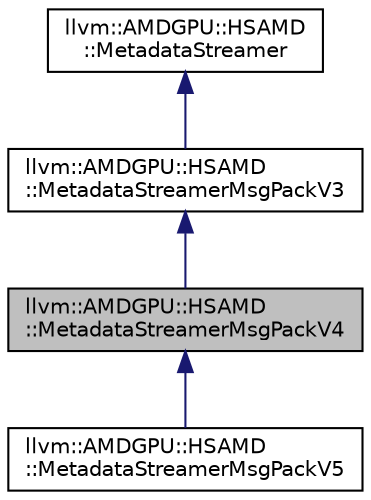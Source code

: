 digraph "llvm::AMDGPU::HSAMD::MetadataStreamerMsgPackV4"
{
 // LATEX_PDF_SIZE
  bgcolor="transparent";
  edge [fontname="Helvetica",fontsize="10",labelfontname="Helvetica",labelfontsize="10"];
  node [fontname="Helvetica",fontsize="10",shape=record];
  Node1 [label="llvm::AMDGPU::HSAMD\l::MetadataStreamerMsgPackV4",height=0.2,width=0.4,color="black", fillcolor="grey75", style="filled", fontcolor="black",tooltip=" "];
  Node2 -> Node1 [dir="back",color="midnightblue",fontsize="10",style="solid",fontname="Helvetica"];
  Node2 [label="llvm::AMDGPU::HSAMD\l::MetadataStreamerMsgPackV3",height=0.2,width=0.4,color="black",URL="$classllvm_1_1AMDGPU_1_1HSAMD_1_1MetadataStreamerMsgPackV3.html",tooltip=" "];
  Node3 -> Node2 [dir="back",color="midnightblue",fontsize="10",style="solid",fontname="Helvetica"];
  Node3 [label="llvm::AMDGPU::HSAMD\l::MetadataStreamer",height=0.2,width=0.4,color="black",URL="$classllvm_1_1AMDGPU_1_1HSAMD_1_1MetadataStreamer.html",tooltip=" "];
  Node1 -> Node4 [dir="back",color="midnightblue",fontsize="10",style="solid",fontname="Helvetica"];
  Node4 [label="llvm::AMDGPU::HSAMD\l::MetadataStreamerMsgPackV5",height=0.2,width=0.4,color="black",URL="$classllvm_1_1AMDGPU_1_1HSAMD_1_1MetadataStreamerMsgPackV5.html",tooltip=" "];
}
